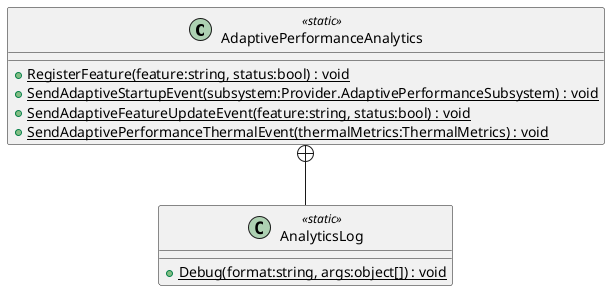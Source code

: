@startuml
class AdaptivePerformanceAnalytics <<static>> {
    + {static} RegisterFeature(feature:string, status:bool) : void
    + {static} SendAdaptiveStartupEvent(subsystem:Provider.AdaptivePerformanceSubsystem) : void
    + {static} SendAdaptiveFeatureUpdateEvent(feature:string, status:bool) : void
    + {static} SendAdaptivePerformanceThermalEvent(thermalMetrics:ThermalMetrics) : void
}
class AnalyticsLog <<static>> {
    + {static} Debug(format:string, args:object[]) : void
}
AdaptivePerformanceAnalytics +-- AnalyticsLog
@enduml
